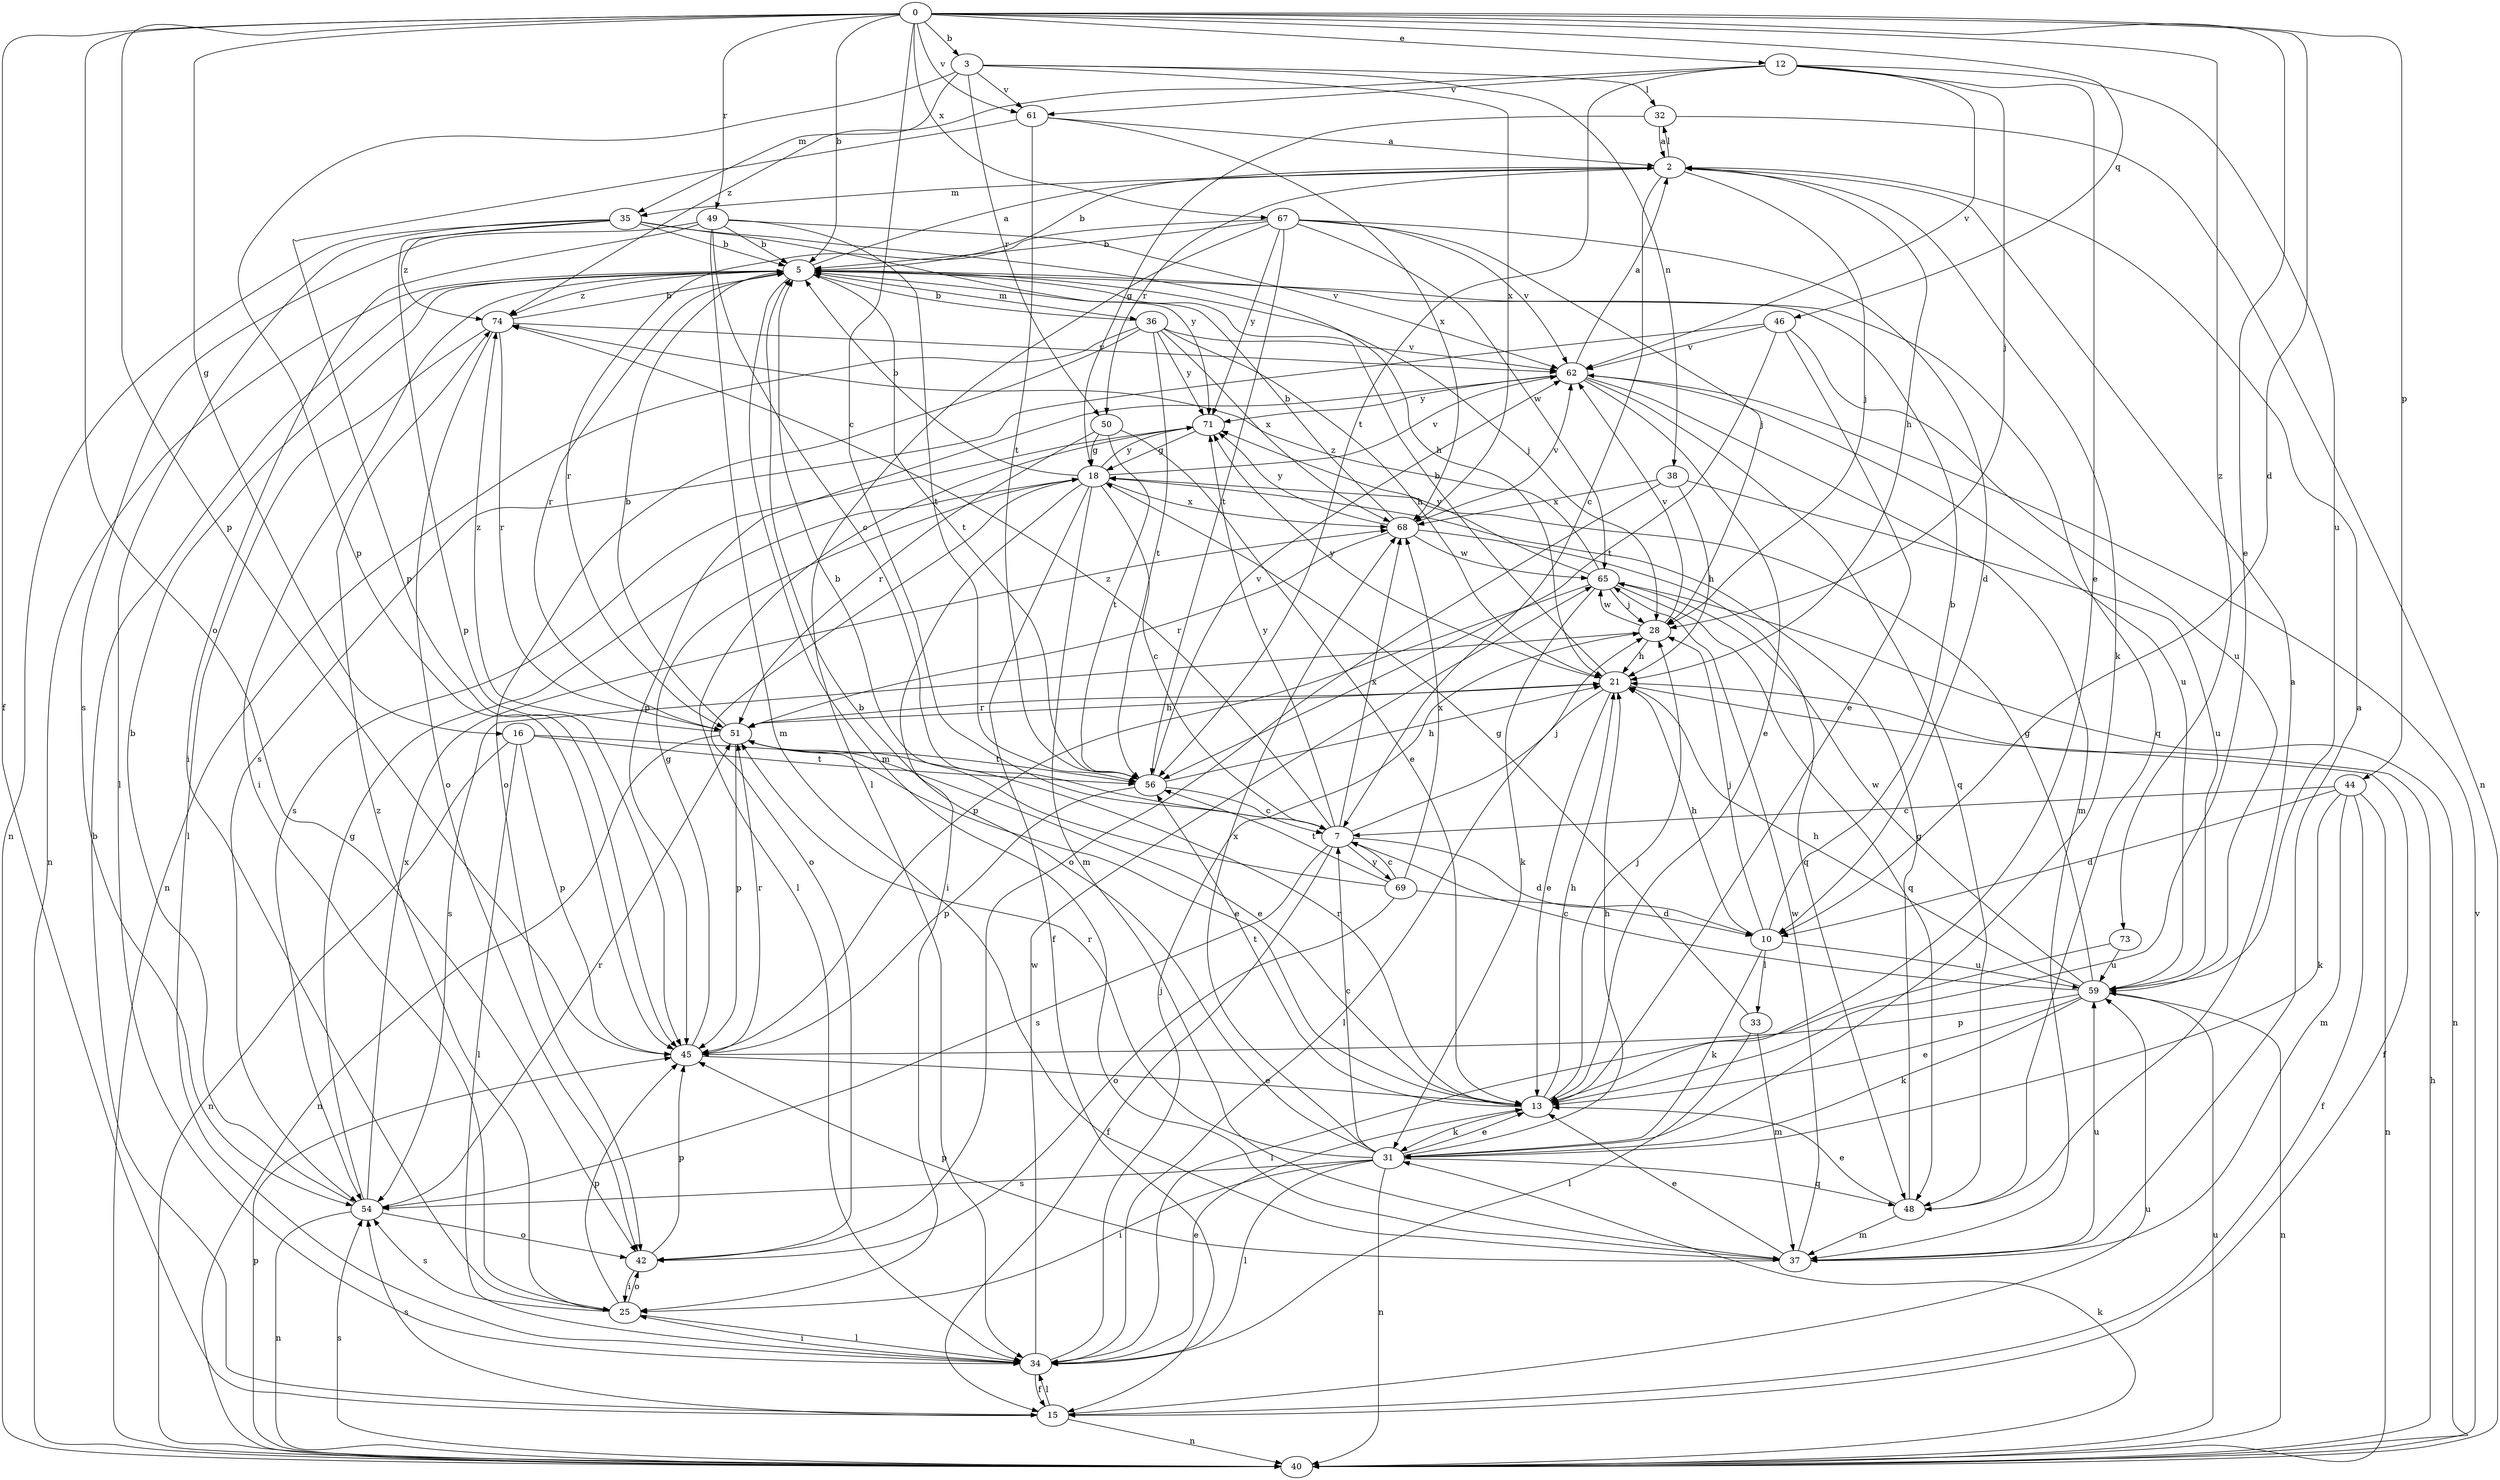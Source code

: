strict digraph  {
0;
2;
3;
5;
7;
10;
12;
13;
15;
16;
18;
21;
25;
28;
31;
32;
33;
34;
35;
36;
37;
38;
40;
42;
44;
45;
46;
48;
49;
50;
51;
54;
56;
59;
61;
62;
65;
67;
68;
69;
71;
73;
74;
0 -> 3  [label=b];
0 -> 5  [label=b];
0 -> 7  [label=c];
0 -> 10  [label=d];
0 -> 12  [label=e];
0 -> 13  [label=e];
0 -> 15  [label=f];
0 -> 16  [label=g];
0 -> 42  [label=o];
0 -> 44  [label=p];
0 -> 45  [label=p];
0 -> 46  [label=q];
0 -> 49  [label=r];
0 -> 61  [label=v];
0 -> 67  [label=x];
0 -> 73  [label=z];
2 -> 5  [label=b];
2 -> 7  [label=c];
2 -> 21  [label=h];
2 -> 28  [label=j];
2 -> 31  [label=k];
2 -> 32  [label=l];
2 -> 35  [label=m];
2 -> 50  [label=r];
3 -> 32  [label=l];
3 -> 35  [label=m];
3 -> 38  [label=n];
3 -> 45  [label=p];
3 -> 50  [label=r];
3 -> 61  [label=v];
3 -> 68  [label=x];
5 -> 2  [label=a];
5 -> 25  [label=i];
5 -> 28  [label=j];
5 -> 36  [label=m];
5 -> 37  [label=m];
5 -> 40  [label=n];
5 -> 48  [label=q];
5 -> 51  [label=r];
5 -> 56  [label=t];
5 -> 74  [label=z];
7 -> 10  [label=d];
7 -> 15  [label=f];
7 -> 28  [label=j];
7 -> 54  [label=s];
7 -> 68  [label=x];
7 -> 69  [label=y];
7 -> 71  [label=y];
7 -> 74  [label=z];
10 -> 5  [label=b];
10 -> 21  [label=h];
10 -> 28  [label=j];
10 -> 31  [label=k];
10 -> 33  [label=l];
10 -> 59  [label=u];
12 -> 13  [label=e];
12 -> 28  [label=j];
12 -> 56  [label=t];
12 -> 59  [label=u];
12 -> 61  [label=v];
12 -> 62  [label=v];
12 -> 74  [label=z];
13 -> 21  [label=h];
13 -> 28  [label=j];
13 -> 31  [label=k];
13 -> 51  [label=r];
13 -> 56  [label=t];
15 -> 5  [label=b];
15 -> 34  [label=l];
15 -> 40  [label=n];
15 -> 54  [label=s];
15 -> 59  [label=u];
16 -> 13  [label=e];
16 -> 34  [label=l];
16 -> 40  [label=n];
16 -> 45  [label=p];
16 -> 56  [label=t];
18 -> 5  [label=b];
18 -> 7  [label=c];
18 -> 15  [label=f];
18 -> 25  [label=i];
18 -> 37  [label=m];
18 -> 42  [label=o];
18 -> 62  [label=v];
18 -> 68  [label=x];
18 -> 71  [label=y];
21 -> 5  [label=b];
21 -> 13  [label=e];
21 -> 15  [label=f];
21 -> 34  [label=l];
21 -> 51  [label=r];
21 -> 71  [label=y];
25 -> 34  [label=l];
25 -> 42  [label=o];
25 -> 45  [label=p];
25 -> 54  [label=s];
25 -> 74  [label=z];
28 -> 21  [label=h];
28 -> 54  [label=s];
28 -> 62  [label=v];
28 -> 65  [label=w];
31 -> 5  [label=b];
31 -> 7  [label=c];
31 -> 13  [label=e];
31 -> 21  [label=h];
31 -> 25  [label=i];
31 -> 34  [label=l];
31 -> 40  [label=n];
31 -> 48  [label=q];
31 -> 51  [label=r];
31 -> 54  [label=s];
31 -> 68  [label=x];
32 -> 2  [label=a];
32 -> 18  [label=g];
32 -> 40  [label=n];
33 -> 18  [label=g];
33 -> 34  [label=l];
33 -> 37  [label=m];
34 -> 13  [label=e];
34 -> 15  [label=f];
34 -> 25  [label=i];
34 -> 28  [label=j];
34 -> 65  [label=w];
35 -> 5  [label=b];
35 -> 21  [label=h];
35 -> 34  [label=l];
35 -> 40  [label=n];
35 -> 45  [label=p];
35 -> 71  [label=y];
35 -> 74  [label=z];
36 -> 5  [label=b];
36 -> 21  [label=h];
36 -> 40  [label=n];
36 -> 42  [label=o];
36 -> 56  [label=t];
36 -> 62  [label=v];
36 -> 68  [label=x];
36 -> 71  [label=y];
37 -> 2  [label=a];
37 -> 13  [label=e];
37 -> 45  [label=p];
37 -> 59  [label=u];
37 -> 65  [label=w];
38 -> 21  [label=h];
38 -> 42  [label=o];
38 -> 59  [label=u];
38 -> 68  [label=x];
40 -> 21  [label=h];
40 -> 31  [label=k];
40 -> 45  [label=p];
40 -> 54  [label=s];
40 -> 59  [label=u];
40 -> 62  [label=v];
42 -> 25  [label=i];
42 -> 45  [label=p];
44 -> 7  [label=c];
44 -> 10  [label=d];
44 -> 15  [label=f];
44 -> 31  [label=k];
44 -> 37  [label=m];
44 -> 40  [label=n];
45 -> 13  [label=e];
45 -> 18  [label=g];
45 -> 51  [label=r];
46 -> 13  [label=e];
46 -> 54  [label=s];
46 -> 56  [label=t];
46 -> 59  [label=u];
46 -> 62  [label=v];
48 -> 2  [label=a];
48 -> 13  [label=e];
48 -> 18  [label=g];
48 -> 37  [label=m];
49 -> 5  [label=b];
49 -> 7  [label=c];
49 -> 25  [label=i];
49 -> 37  [label=m];
49 -> 54  [label=s];
49 -> 56  [label=t];
49 -> 62  [label=v];
50 -> 13  [label=e];
50 -> 18  [label=g];
50 -> 51  [label=r];
50 -> 56  [label=t];
51 -> 5  [label=b];
51 -> 13  [label=e];
51 -> 21  [label=h];
51 -> 40  [label=n];
51 -> 45  [label=p];
51 -> 56  [label=t];
51 -> 74  [label=z];
54 -> 5  [label=b];
54 -> 18  [label=g];
54 -> 40  [label=n];
54 -> 42  [label=o];
54 -> 51  [label=r];
54 -> 68  [label=x];
56 -> 7  [label=c];
56 -> 21  [label=h];
56 -> 45  [label=p];
56 -> 62  [label=v];
59 -> 7  [label=c];
59 -> 13  [label=e];
59 -> 18  [label=g];
59 -> 21  [label=h];
59 -> 31  [label=k];
59 -> 40  [label=n];
59 -> 45  [label=p];
59 -> 65  [label=w];
61 -> 2  [label=a];
61 -> 45  [label=p];
61 -> 56  [label=t];
61 -> 68  [label=x];
62 -> 2  [label=a];
62 -> 13  [label=e];
62 -> 37  [label=m];
62 -> 45  [label=p];
62 -> 48  [label=q];
62 -> 59  [label=u];
62 -> 71  [label=y];
65 -> 28  [label=j];
65 -> 31  [label=k];
65 -> 40  [label=n];
65 -> 45  [label=p];
65 -> 48  [label=q];
65 -> 71  [label=y];
65 -> 74  [label=z];
67 -> 5  [label=b];
67 -> 10  [label=d];
67 -> 28  [label=j];
67 -> 34  [label=l];
67 -> 51  [label=r];
67 -> 56  [label=t];
67 -> 62  [label=v];
67 -> 65  [label=w];
67 -> 71  [label=y];
68 -> 5  [label=b];
68 -> 48  [label=q];
68 -> 51  [label=r];
68 -> 62  [label=v];
68 -> 65  [label=w];
68 -> 71  [label=y];
69 -> 5  [label=b];
69 -> 7  [label=c];
69 -> 10  [label=d];
69 -> 42  [label=o];
69 -> 56  [label=t];
69 -> 68  [label=x];
71 -> 18  [label=g];
71 -> 34  [label=l];
71 -> 54  [label=s];
73 -> 34  [label=l];
73 -> 59  [label=u];
74 -> 5  [label=b];
74 -> 34  [label=l];
74 -> 42  [label=o];
74 -> 51  [label=r];
74 -> 62  [label=v];
}
